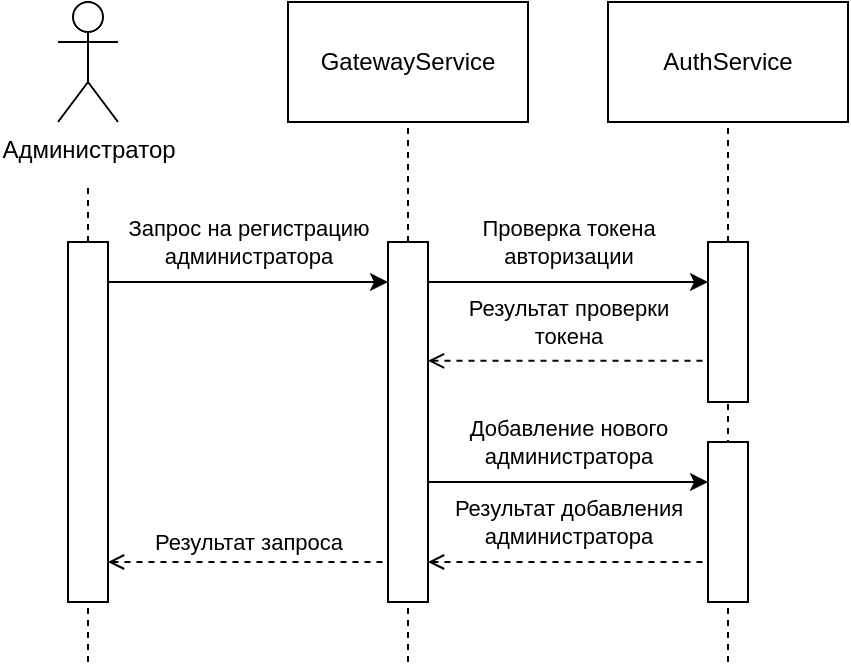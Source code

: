 <mxfile version="14.6.13" type="device"><diagram id="RVRvGXG0RCsftaXjRqcX" name="Page-1"><mxGraphModel dx="1086" dy="926" grid="1" gridSize="10" guides="1" tooltips="1" connect="1" arrows="1" fold="1" page="1" pageScale="1" pageWidth="827" pageHeight="1169" math="0" shadow="0"><root><mxCell id="0"/><mxCell id="1" parent="0"/><mxCell id="iawwBjDpLsOtYFc2O_PW-2" value="" style="endArrow=none;dashed=1;html=1;startArrow=none;" parent="1" source="iawwBjDpLsOtYFc2O_PW-12" edge="1"><mxGeometry width="50" height="50" relative="1" as="geometry"><mxPoint x="160" y="400" as="sourcePoint"/><mxPoint x="160" y="110" as="targetPoint"/></mxGeometry></mxCell><mxCell id="iawwBjDpLsOtYFc2O_PW-3" value="" style="endArrow=none;dashed=1;html=1;" parent="1" edge="1"><mxGeometry width="50" height="50" relative="1" as="geometry"><mxPoint x="320" y="350" as="sourcePoint"/><mxPoint x="320.0" y="80" as="targetPoint"/></mxGeometry></mxCell><mxCell id="iawwBjDpLsOtYFc2O_PW-4" value="" style="endArrow=none;dashed=1;html=1;startArrow=none;" parent="1" edge="1"><mxGeometry width="50" height="50" relative="1" as="geometry"><mxPoint x="480" y="350" as="sourcePoint"/><mxPoint x="480.0" y="80" as="targetPoint"/></mxGeometry></mxCell><mxCell id="iawwBjDpLsOtYFc2O_PW-6" value="Администратор" style="shape=umlActor;verticalLabelPosition=bottom;verticalAlign=top;html=1;outlineConnect=0;fillColor=none;" parent="1" vertex="1"><mxGeometry x="145" y="20" width="30" height="60" as="geometry"/></mxCell><mxCell id="iawwBjDpLsOtYFc2O_PW-7" value="GatewayService" style="rounded=0;whiteSpace=wrap;html=1;fillColor=none;" parent="1" vertex="1"><mxGeometry x="260" y="20" width="120" height="60" as="geometry"/></mxCell><mxCell id="iawwBjDpLsOtYFc2O_PW-8" value="AuthService" style="rounded=0;whiteSpace=wrap;html=1;fillColor=none;" parent="1" vertex="1"><mxGeometry x="420" y="20" width="120" height="60" as="geometry"/></mxCell><mxCell id="iawwBjDpLsOtYFc2O_PW-10" value="" style="rounded=0;whiteSpace=wrap;html=1;" parent="1" vertex="1"><mxGeometry x="310" y="140" width="20" height="180" as="geometry"/></mxCell><mxCell id="iawwBjDpLsOtYFc2O_PW-12" value="" style="rounded=0;whiteSpace=wrap;html=1;" parent="1" vertex="1"><mxGeometry x="150" y="140" width="20" height="180" as="geometry"/></mxCell><mxCell id="iawwBjDpLsOtYFc2O_PW-13" value="" style="endArrow=none;dashed=1;html=1;" parent="1" target="iawwBjDpLsOtYFc2O_PW-12" edge="1"><mxGeometry width="50" height="50" relative="1" as="geometry"><mxPoint x="160" y="350" as="sourcePoint"/><mxPoint x="160" y="110" as="targetPoint"/></mxGeometry></mxCell><mxCell id="iawwBjDpLsOtYFc2O_PW-15" value="" style="endArrow=classic;html=1;" parent="1" edge="1"><mxGeometry width="50" height="50" relative="1" as="geometry"><mxPoint x="170" y="160" as="sourcePoint"/><mxPoint x="310" y="160" as="targetPoint"/></mxGeometry></mxCell><mxCell id="iawwBjDpLsOtYFc2O_PW-16" value="Запрос на регистрацию&lt;br&gt;администратора" style="edgeLabel;html=1;align=center;verticalAlign=middle;resizable=0;points=[];labelBackgroundColor=none;" parent="iawwBjDpLsOtYFc2O_PW-15" vertex="1" connectable="0"><mxGeometry x="-0.242" y="1" relative="1" as="geometry"><mxPoint x="17" y="-19" as="offset"/></mxGeometry></mxCell><mxCell id="iawwBjDpLsOtYFc2O_PW-17" value="" style="endArrow=classic;html=1;" parent="1" edge="1"><mxGeometry width="50" height="50" relative="1" as="geometry"><mxPoint x="330" y="160" as="sourcePoint"/><mxPoint x="470" y="160" as="targetPoint"/></mxGeometry></mxCell><mxCell id="iawwBjDpLsOtYFc2O_PW-18" value="Проверка токена&lt;br&gt;авторизации" style="edgeLabel;html=1;align=center;verticalAlign=middle;resizable=0;points=[];labelBackgroundColor=none;" parent="iawwBjDpLsOtYFc2O_PW-17" vertex="1" connectable="0"><mxGeometry x="-0.242" y="1" relative="1" as="geometry"><mxPoint x="17" y="-19" as="offset"/></mxGeometry></mxCell><mxCell id="iawwBjDpLsOtYFc2O_PW-19" value="" style="rounded=0;whiteSpace=wrap;html=1;" parent="1" vertex="1"><mxGeometry x="470" y="140" width="20" height="80" as="geometry"/></mxCell><mxCell id="iawwBjDpLsOtYFc2O_PW-20" value="" style="endArrow=none;dashed=1;html=1;startArrow=open;startFill=0;" parent="1" edge="1"><mxGeometry width="50" height="50" relative="1" as="geometry"><mxPoint x="330" y="199.43" as="sourcePoint"/><mxPoint x="470" y="199.43" as="targetPoint"/></mxGeometry></mxCell><mxCell id="iawwBjDpLsOtYFc2O_PW-21" value="Результат проверки&lt;br&gt;токена" style="edgeLabel;html=1;align=center;verticalAlign=middle;resizable=0;points=[];labelBackgroundColor=none;" parent="iawwBjDpLsOtYFc2O_PW-20" vertex="1" connectable="0"><mxGeometry x="-0.543" y="-1" relative="1" as="geometry"><mxPoint x="38" y="-21" as="offset"/></mxGeometry></mxCell><mxCell id="iawwBjDpLsOtYFc2O_PW-22" value="" style="endArrow=classic;html=1;" parent="1" edge="1"><mxGeometry width="50" height="50" relative="1" as="geometry"><mxPoint x="330" y="260" as="sourcePoint"/><mxPoint x="470" y="260" as="targetPoint"/></mxGeometry></mxCell><mxCell id="iawwBjDpLsOtYFc2O_PW-23" value="Добавление нового&lt;br&gt;администратора" style="edgeLabel;html=1;align=center;verticalAlign=middle;resizable=0;points=[];labelBackgroundColor=none;" parent="iawwBjDpLsOtYFc2O_PW-22" vertex="1" connectable="0"><mxGeometry x="-0.242" y="1" relative="1" as="geometry"><mxPoint x="17" y="-19" as="offset"/></mxGeometry></mxCell><mxCell id="iawwBjDpLsOtYFc2O_PW-26" value="" style="rounded=0;whiteSpace=wrap;html=1;" parent="1" vertex="1"><mxGeometry x="470" y="240" width="20" height="80" as="geometry"/></mxCell><mxCell id="iawwBjDpLsOtYFc2O_PW-27" value="" style="endArrow=none;dashed=1;html=1;startArrow=open;startFill=0;" parent="1" edge="1"><mxGeometry width="50" height="50" relative="1" as="geometry"><mxPoint x="330" y="300" as="sourcePoint"/><mxPoint x="470" y="300" as="targetPoint"/></mxGeometry></mxCell><mxCell id="iawwBjDpLsOtYFc2O_PW-28" value="Результат добавления&lt;br&gt;администратора" style="edgeLabel;html=1;align=center;verticalAlign=middle;resizable=0;points=[];labelBackgroundColor=none;" parent="iawwBjDpLsOtYFc2O_PW-27" vertex="1" connectable="0"><mxGeometry x="-0.543" y="-1" relative="1" as="geometry"><mxPoint x="38" y="-21" as="offset"/></mxGeometry></mxCell><mxCell id="iawwBjDpLsOtYFc2O_PW-30" value="" style="endArrow=none;dashed=1;html=1;startArrow=open;startFill=0;" parent="1" edge="1"><mxGeometry width="50" height="50" relative="1" as="geometry"><mxPoint x="170" y="300" as="sourcePoint"/><mxPoint x="310" y="300" as="targetPoint"/></mxGeometry></mxCell><mxCell id="iawwBjDpLsOtYFc2O_PW-31" value="Результат запроса" style="edgeLabel;html=1;align=center;verticalAlign=middle;resizable=0;points=[];labelBackgroundColor=none;" parent="iawwBjDpLsOtYFc2O_PW-30" vertex="1" connectable="0"><mxGeometry x="-0.543" y="-1" relative="1" as="geometry"><mxPoint x="38" y="-11" as="offset"/></mxGeometry></mxCell></root></mxGraphModel></diagram></mxfile>